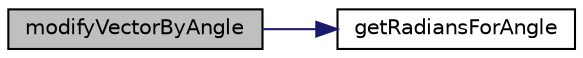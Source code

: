 digraph "modifyVectorByAngle"
{
 // LATEX_PDF_SIZE
  edge [fontname="Helvetica",fontsize="10",labelfontname="Helvetica",labelfontsize="10"];
  node [fontname="Helvetica",fontsize="10",shape=record];
  rankdir="LR";
  Node1 [label="modifyVectorByAngle",height=0.2,width=0.4,color="black", fillcolor="grey75", style="filled", fontcolor="black",tooltip="Routine that gets cartesian coordinates for a Vector from location data, length, and radian angle...."];
  Node1 -> Node2 [color="midnightblue",fontsize="10",style="solid"];
  Node2 [label="getRadiansForAngle",height=0.2,width=0.4,color="black", fillcolor="white", style="filled",URL="$angles_8cpp.html#afd678569a928773e3637374773ada97e",tooltip=" "];
}

